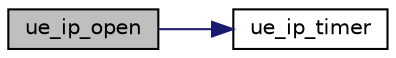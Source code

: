 digraph "ue_ip_open"
{
 // LATEX_PDF_SIZE
  edge [fontname="Helvetica",fontsize="10",labelfontname="Helvetica",labelfontsize="10"];
  node [fontname="Helvetica",fontsize="10",shape=record];
  rankdir="LR";
  Node1 [label="ue_ip_open",height=0.2,width=0.4,color="black", fillcolor="grey75", style="filled", fontcolor="black",tooltip=" "];
  Node1 -> Node2 [color="midnightblue",fontsize="10",style="solid",fontname="Helvetica"];
  Node2 [label="ue_ip_timer",height=0.2,width=0.4,color="black", fillcolor="white", style="filled",URL="$UE__IP_2device_8c.html#ad81322a6911ce8ea1de4ac61e17dbcb7",tooltip=" "];
}

